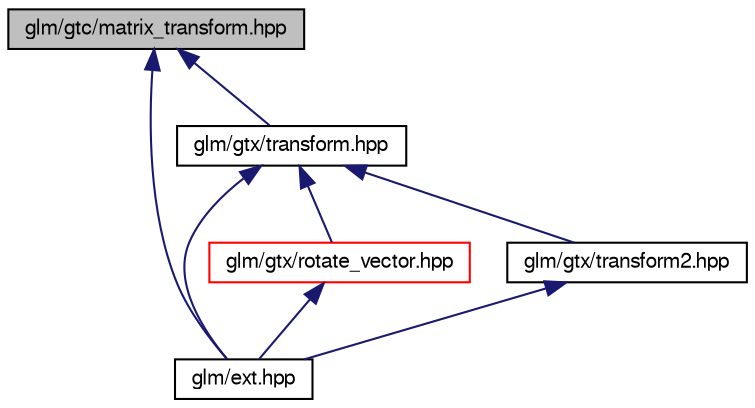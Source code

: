 digraph "glm/gtc/matrix_transform.hpp"
{
  edge [fontname="FreeSans",fontsize="10",labelfontname="FreeSans",labelfontsize="10"];
  node [fontname="FreeSans",fontsize="10",shape=record];
  Node1 [label="glm/gtc/matrix_transform.hpp",height=0.2,width=0.4,color="black", fillcolor="grey75", style="filled" fontcolor="black"];
  Node1 -> Node2 [dir="back",color="midnightblue",fontsize="10",style="solid",fontname="FreeSans"];
  Node2 [label="glm/ext.hpp",height=0.2,width=0.4,color="black", fillcolor="white", style="filled",URL="$d5/da8/ext_8hpp.html"];
  Node1 -> Node3 [dir="back",color="midnightblue",fontsize="10",style="solid",fontname="FreeSans"];
  Node3 [label="glm/gtx/transform.hpp",height=0.2,width=0.4,color="black", fillcolor="white", style="filled",URL="$d6/deb/transform_8hpp.html"];
  Node3 -> Node4 [dir="back",color="midnightblue",fontsize="10",style="solid",fontname="FreeSans"];
  Node4 [label="glm/gtx/rotate_vector.hpp",height=0.2,width=0.4,color="red", fillcolor="white", style="filled",URL="$d9/d75/rotate__vector_8hpp.html"];
  Node4 -> Node2 [dir="back",color="midnightblue",fontsize="10",style="solid",fontname="FreeSans"];
  Node3 -> Node2 [dir="back",color="midnightblue",fontsize="10",style="solid",fontname="FreeSans"];
  Node3 -> Node5 [dir="back",color="midnightblue",fontsize="10",style="solid",fontname="FreeSans"];
  Node5 [label="glm/gtx/transform2.hpp",height=0.2,width=0.4,color="black", fillcolor="white", style="filled",URL="$d2/d74/transform2_8hpp.html"];
  Node5 -> Node2 [dir="back",color="midnightblue",fontsize="10",style="solid",fontname="FreeSans"];
}
